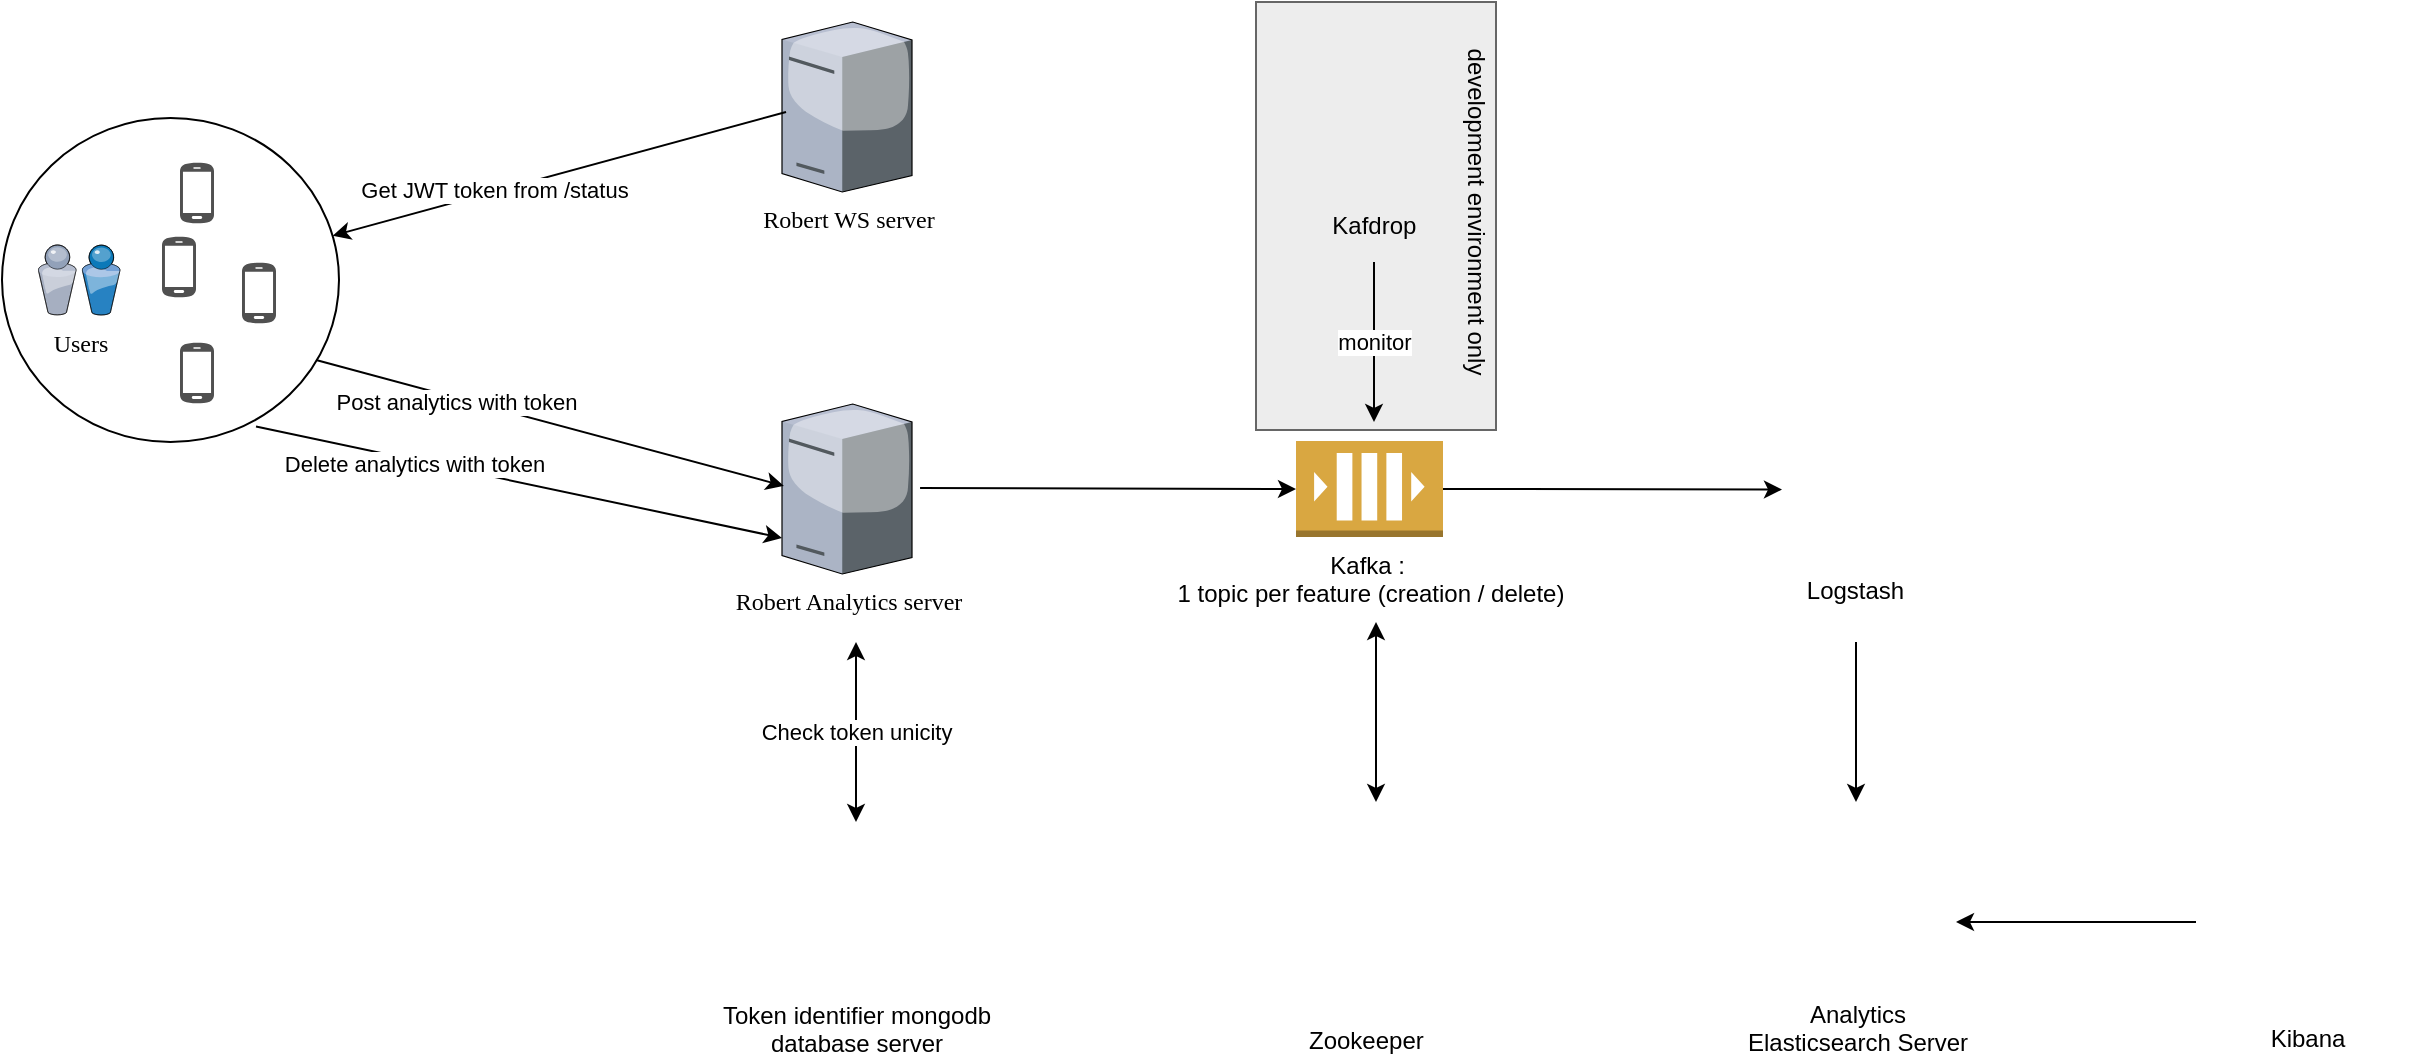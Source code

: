<mxfile version="13.7.9" type="device"><diagram name="Page-1" id="822b0af5-4adb-64df-f703-e8dfc1f81529"><mxGraphModel dx="1086" dy="1656" grid="1" gridSize="10" guides="1" tooltips="1" connect="1" arrows="1" fold="1" page="1" pageScale="1" pageWidth="1100" pageHeight="850" background="#ffffff" math="0" shadow="0"><root><mxCell id="0"/><mxCell id="1" parent="0"/><mxCell id="Z0-cwv5_ZRlvqaP8W_dE-31" value="" style="rounded=0;whiteSpace=wrap;html=1;strokeColor=#666666;fontColor=#333333;fillColor=#EDEDED;" parent="1" vertex="1"><mxGeometry x="1300" y="-640" width="120" height="214" as="geometry"/></mxCell><mxCell id="7d933b09d9755ecc-19" value="" style="ellipse;whiteSpace=wrap;html=1;rounded=0;shadow=0;comic=0;strokeWidth=1;fontFamily=Verdana;" parent="1" vertex="1"><mxGeometry x="673" y="-582" width="168.5" height="162" as="geometry"/></mxCell><mxCell id="Z0-cwv5_ZRlvqaP8W_dE-1" value="Robert WS server" style="verticalLabelPosition=bottom;aspect=fixed;html=1;verticalAlign=top;strokeColor=none;shape=mxgraph.citrix.tower_server;rounded=0;shadow=0;comic=0;fontFamily=Verdana;" parent="1" vertex="1"><mxGeometry x="1063" y="-630" width="65" height="85" as="geometry"/></mxCell><mxCell id="Z0-cwv5_ZRlvqaP8W_dE-2" value="" style="pointerEvents=1;shadow=0;dashed=0;html=1;strokeColor=none;fillColor=#505050;labelPosition=center;verticalLabelPosition=bottom;verticalAlign=top;outlineConnect=0;align=center;shape=mxgraph.office.devices.cell_phone_android_proportional;" parent="1" vertex="1"><mxGeometry x="762" y="-560" width="17" height="31" as="geometry"/></mxCell><mxCell id="Z0-cwv5_ZRlvqaP8W_dE-3" value="" style="pointerEvents=1;shadow=0;dashed=0;html=1;strokeColor=none;fillColor=#505050;labelPosition=center;verticalLabelPosition=bottom;verticalAlign=top;outlineConnect=0;align=center;shape=mxgraph.office.devices.cell_phone_android_proportional;" parent="1" vertex="1"><mxGeometry x="753" y="-523" width="17" height="31" as="geometry"/></mxCell><mxCell id="Z0-cwv5_ZRlvqaP8W_dE-4" value="" style="pointerEvents=1;shadow=0;dashed=0;html=1;strokeColor=none;fillColor=#505050;labelPosition=center;verticalLabelPosition=bottom;verticalAlign=top;outlineConnect=0;align=center;shape=mxgraph.office.devices.cell_phone_android_proportional;" parent="1" vertex="1"><mxGeometry x="793" y="-510" width="17" height="31" as="geometry"/></mxCell><mxCell id="Z0-cwv5_ZRlvqaP8W_dE-5" value="" style="pointerEvents=1;shadow=0;dashed=0;html=1;strokeColor=none;fillColor=#505050;labelPosition=center;verticalLabelPosition=bottom;verticalAlign=top;outlineConnect=0;align=center;shape=mxgraph.office.devices.cell_phone_android_proportional;" parent="1" vertex="1"><mxGeometry x="762" y="-470" width="17" height="31" as="geometry"/></mxCell><mxCell id="Z0-cwv5_ZRlvqaP8W_dE-6" value="Users" style="verticalLabelPosition=bottom;aspect=fixed;html=1;verticalAlign=top;strokeColor=none;shape=mxgraph.citrix.users;rounded=0;shadow=0;comic=0;fontFamily=Verdana;" parent="1" vertex="1"><mxGeometry x="691" y="-518.5" width="41.05" height="35" as="geometry"/></mxCell><mxCell id="Z0-cwv5_ZRlvqaP8W_dE-8" value="&lt;div&gt;Robert Analytics server&lt;/div&gt;&lt;div&gt;&lt;br&gt;&lt;/div&gt;" style="verticalLabelPosition=bottom;aspect=fixed;html=1;verticalAlign=top;strokeColor=none;shape=mxgraph.citrix.tower_server;rounded=0;shadow=0;comic=0;fontFamily=Verdana;" parent="1" vertex="1"><mxGeometry x="1063" y="-439" width="65" height="85" as="geometry"/></mxCell><mxCell id="Z0-cwv5_ZRlvqaP8W_dE-9" value="" style="endArrow=classic;html=1;exitX=0.031;exitY=0.529;exitDx=0;exitDy=0;exitPerimeter=0;" parent="1" source="Z0-cwv5_ZRlvqaP8W_dE-1" target="7d933b09d9755ecc-19" edge="1"><mxGeometry width="50" height="50" relative="1" as="geometry"><mxPoint x="933" y="-520" as="sourcePoint"/><mxPoint x="983" y="-570" as="targetPoint"/></mxGeometry></mxCell><mxCell id="Z0-cwv5_ZRlvqaP8W_dE-10" value="Get JWT token from /status" style="edgeLabel;html=1;align=center;verticalAlign=middle;resizable=0;points=[];" parent="Z0-cwv5_ZRlvqaP8W_dE-9" vertex="1" connectable="0"><mxGeometry x="0.286" y="-1" relative="1" as="geometry"><mxPoint as="offset"/></mxGeometry></mxCell><mxCell id="Z0-cwv5_ZRlvqaP8W_dE-11" value="" style="endArrow=classic;html=1;exitX=0.932;exitY=0.747;exitDx=0;exitDy=0;exitPerimeter=0;entryX=0.015;entryY=0.482;entryDx=0;entryDy=0;entryPerimeter=0;" parent="1" source="7d933b09d9755ecc-19" target="Z0-cwv5_ZRlvqaP8W_dE-8" edge="1"><mxGeometry width="50" height="50" relative="1" as="geometry"><mxPoint x="893" y="-400" as="sourcePoint"/><mxPoint x="943" y="-450" as="targetPoint"/></mxGeometry></mxCell><mxCell id="Z0-cwv5_ZRlvqaP8W_dE-12" value="Post analytics with token" style="edgeLabel;html=1;align=center;verticalAlign=middle;resizable=0;points=[];" parent="Z0-cwv5_ZRlvqaP8W_dE-11" vertex="1" connectable="0"><mxGeometry x="-0.396" y="-2" relative="1" as="geometry"><mxPoint as="offset"/></mxGeometry></mxCell><mxCell id="Z0-cwv5_ZRlvqaP8W_dE-14" value="Kafka :&amp;nbsp;&lt;br&gt;1 topic per feature (creation / delete)" style="outlineConnect=0;dashed=0;verticalLabelPosition=bottom;verticalAlign=top;align=center;html=1;shape=mxgraph.aws3.queue;fillColor=#D9A741;gradientColor=none;" parent="1" vertex="1"><mxGeometry x="1320" y="-420.5" width="73.5" height="48" as="geometry"/></mxCell><mxCell id="Z0-cwv5_ZRlvqaP8W_dE-15" value="" style="endArrow=classic;html=1;exitX=1.062;exitY=0.494;exitDx=0;exitDy=0;exitPerimeter=0;entryX=0;entryY=0.5;entryDx=0;entryDy=0;entryPerimeter=0;" parent="1" source="Z0-cwv5_ZRlvqaP8W_dE-8" target="Z0-cwv5_ZRlvqaP8W_dE-14" edge="1"><mxGeometry width="50" height="50" relative="1" as="geometry"><mxPoint x="1210" y="-370" as="sourcePoint"/><mxPoint x="1260" y="-420" as="targetPoint"/></mxGeometry></mxCell><mxCell id="Z0-cwv5_ZRlvqaP8W_dE-16" value="Logstash" style="shape=image;imageAspect=0;aspect=fixed;verticalLabelPosition=bottom;verticalAlign=top;image=https://img2.freepng.fr/20180907/aig/kisspng-elasticsearch-logstash-kibana-computer-icons-scala-elastic-logstash-logo-svg-vector-amp-png-transpa-5b9211eba9b0d8.907.jpg;" parent="1" vertex="1"><mxGeometry x="1563" y="-433" width="73.5" height="73.5" as="geometry"/></mxCell><mxCell id="Z0-cwv5_ZRlvqaP8W_dE-17" value="" style="endArrow=classic;html=1;exitX=1;exitY=0.5;exitDx=0;exitDy=0;exitPerimeter=0;entryX=0;entryY=0.5;entryDx=0;entryDy=0;" parent="1" source="Z0-cwv5_ZRlvqaP8W_dE-14" target="Z0-cwv5_ZRlvqaP8W_dE-16" edge="1"><mxGeometry width="50" height="50" relative="1" as="geometry"><mxPoint x="1430" y="-370" as="sourcePoint"/><mxPoint x="1480" y="-420" as="targetPoint"/></mxGeometry></mxCell><mxCell id="Z0-cwv5_ZRlvqaP8W_dE-19" value="Check token unicity" style="endArrow=classic;startArrow=classic;html=1;" parent="1" edge="1"><mxGeometry width="50" height="50" relative="1" as="geometry"><mxPoint x="1100" y="-230" as="sourcePoint"/><mxPoint x="1100" y="-320" as="targetPoint"/></mxGeometry></mxCell><mxCell id="Z0-cwv5_ZRlvqaP8W_dE-22" value="Zookeeper" style="shape=image;imageAspect=0;aspect=fixed;verticalLabelPosition=bottom;verticalAlign=top;image=https://raw.githubusercontent.com/docker-library/docs/f906e95d1c27856aa79ea1bd8600da51466e7b0b/zookeeper/logo.png;" parent="1" vertex="1"><mxGeometry x="1320" y="-234.5" width="70.38" height="100" as="geometry"/></mxCell><mxCell id="Z0-cwv5_ZRlvqaP8W_dE-23" value="" style="endArrow=classic;startArrow=classic;html=1;" parent="1" edge="1"><mxGeometry width="50" height="50" relative="1" as="geometry"><mxPoint x="1360" y="-240" as="sourcePoint"/><mxPoint x="1360" y="-330" as="targetPoint"/></mxGeometry></mxCell><mxCell id="Z0-cwv5_ZRlvqaP8W_dE-24" value="Kafdrop" style="shape=image;imageAspect=0;aspect=fixed;verticalLabelPosition=bottom;verticalAlign=top;image=https://raw.githubusercontent.com/wiki/obsidiandynamics/kafdrop/images/kafdrop-logo.png;" parent="1" vertex="1"><mxGeometry x="1326.59" y="-618.5" width="65.2" height="76.5" as="geometry"/></mxCell><mxCell id="Z0-cwv5_ZRlvqaP8W_dE-25" value="monitor " style="endArrow=classic;html=1;" parent="1" edge="1"><mxGeometry width="50" height="50" relative="1" as="geometry"><mxPoint x="1359" y="-510" as="sourcePoint"/><mxPoint x="1359" y="-430" as="targetPoint"/></mxGeometry></mxCell><mxCell id="Z0-cwv5_ZRlvqaP8W_dE-26" value="Kibana" style="shape=image;imageAspect=0;aspect=fixed;verticalLabelPosition=bottom;verticalAlign=top;image=https://grafikart.fr/uploads/icons/kibana.svg;" parent="1" vertex="1"><mxGeometry x="1775.5" y="-236.36" width="101" height="101" as="geometry"/></mxCell><mxCell id="Z0-cwv5_ZRlvqaP8W_dE-27" value="Analytics&#10;Elasticsearch Server&#10;" style="shape=image;imageAspect=0;aspect=fixed;verticalLabelPosition=bottom;verticalAlign=top;image=https://www.ambient-it.net/wp-content/uploads/2016/04/elasticsearch-logo-175.png;" parent="1" vertex="1"><mxGeometry x="1554" y="-230" width="94.04" height="82.29" as="geometry"/></mxCell><mxCell id="Z0-cwv5_ZRlvqaP8W_dE-28" value="" style="endArrow=classic;html=1;" parent="1" edge="1"><mxGeometry width="50" height="50" relative="1" as="geometry"><mxPoint x="1600" y="-320" as="sourcePoint"/><mxPoint x="1600" y="-240" as="targetPoint"/></mxGeometry></mxCell><mxCell id="Z0-cwv5_ZRlvqaP8W_dE-29" value="" style="endArrow=classic;html=1;" parent="1" edge="1"><mxGeometry width="50" height="50" relative="1" as="geometry"><mxPoint x="1770" y="-180" as="sourcePoint"/><mxPoint x="1650" y="-180" as="targetPoint"/></mxGeometry></mxCell><mxCell id="Z0-cwv5_ZRlvqaP8W_dE-30" value="Token identifier mongodb&#10;database server" style="shape=image;imageAspect=0;aspect=fixed;verticalLabelPosition=bottom;verticalAlign=top;image=https://img2.freepng.fr/20180802/rea/kisspng-mongodb-nosql-document-oriented-database-portable-thessalon%C3%ADki-mongodb-user-group-thessalon%C3%ADki-g-5b639f094f4492.371.jpg;" parent="1" vertex="1"><mxGeometry x="1050.3" y="-214" width="100.41" height="67" as="geometry"/></mxCell><mxCell id="Z0-cwv5_ZRlvqaP8W_dE-33" value="development environment only" style="text;html=1;strokeColor=none;fillColor=none;align=center;verticalAlign=middle;whiteSpace=wrap;rounded=0;rotation=90;" parent="1" vertex="1"><mxGeometry x="1320" y="-545" width="180" height="20" as="geometry"/></mxCell><mxCell id="TSA1pKb3kY8vJIWx1QCv-1" value="" style="endArrow=classic;html=1;exitX=0.932;exitY=0.747;exitDx=0;exitDy=0;exitPerimeter=0;entryX=0;entryY=0.788;entryDx=0;entryDy=0;entryPerimeter=0;" edge="1" parent="1" target="Z0-cwv5_ZRlvqaP8W_dE-8"><mxGeometry width="50" height="50" relative="1" as="geometry"><mxPoint x="800.002" y="-427.726" as="sourcePoint"/><mxPoint x="1033.935" y="-364.77" as="targetPoint"/></mxGeometry></mxCell><mxCell id="TSA1pKb3kY8vJIWx1QCv-2" value="Delete analytics with token" style="edgeLabel;html=1;align=center;verticalAlign=middle;resizable=0;points=[];" vertex="1" connectable="0" parent="TSA1pKb3kY8vJIWx1QCv-1"><mxGeometry x="-0.396" y="-2" relative="1" as="geometry"><mxPoint as="offset"/></mxGeometry></mxCell></root></mxGraphModel></diagram></mxfile>